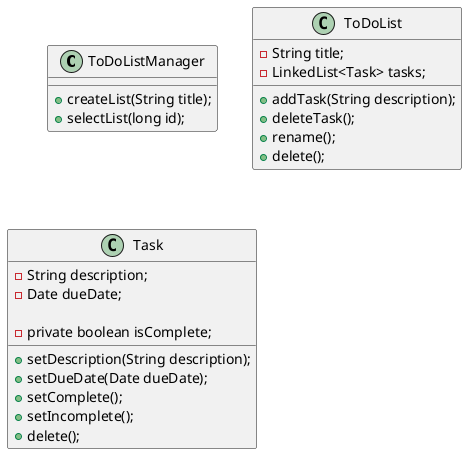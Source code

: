 @startuml

class ToDoListManager {
    +createList(String title);
    +selectList(long id);
}

class ToDoList {
    -String title;
    -LinkedList<Task> tasks;

    +addTask(String description);
    +deleteTask();
    +rename();
    +delete();
}

class Task {
    -String description;
    -Date dueDate;
    'Format due date as YYYY-MM-DD'

    -private boolean isComplete;

    +setDescription(String description);
    +setDueDate(Date dueDate);
    +setComplete();
    +setIncomplete();
    +delete();
}

@enduml